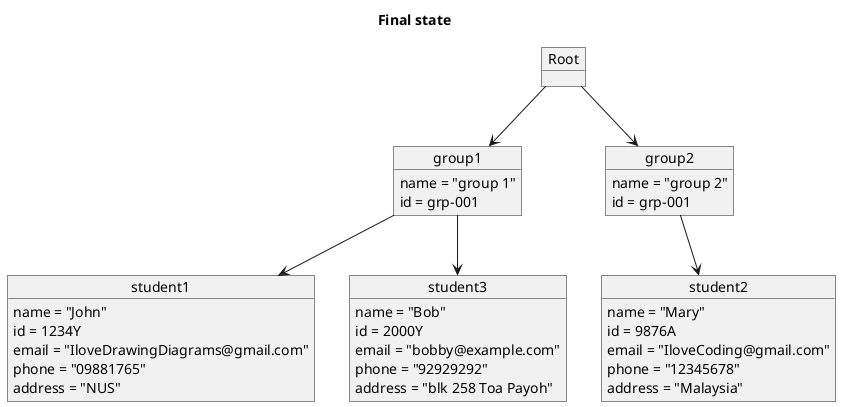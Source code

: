 @startuml
title Final state

object Root

object group1 {
    name = "group 1"
    id = grp-001
}

object group2 {
    name = "group 2"
    id = grp-001
}

object student1 {
    name = "John"
    id = 1234Y
    email = "IloveDrawingDiagrams@gmail.com"
    phone = "09881765"
    address = "NUS"
}

object student2 {
    name = "Mary"
    id = 9876A
    email = "IloveCoding@gmail.com"
    phone = "12345678"
    address = "Malaysia"
}

object student3 {
    name = "Bob"
    id = 2000Y
    email = "bobby@example.com"
    phone = "92929292"
    address = "blk 258 Toa Payoh"
}


Root -down-> group1
Root -down-> group2
group1 -down-> student1
group1 -down-> student3
group2 -down-> student2
@enduml